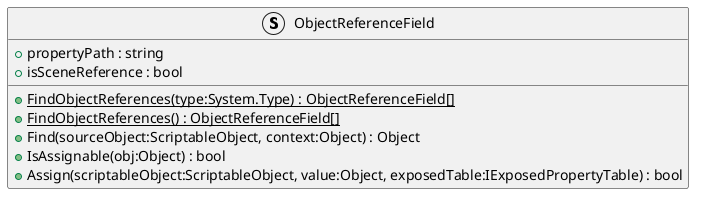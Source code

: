 @startuml
struct ObjectReferenceField {
    + propertyPath : string
    + isSceneReference : bool
    + {static} FindObjectReferences(type:System.Type) : ObjectReferenceField[]
    + {static} FindObjectReferences() : ObjectReferenceField[]
    + Find(sourceObject:ScriptableObject, context:Object) : Object
    + IsAssignable(obj:Object) : bool
    + Assign(scriptableObject:ScriptableObject, value:Object, exposedTable:IExposedPropertyTable) : bool
}
@enduml
